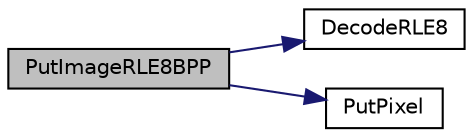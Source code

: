 digraph "PutImageRLE8BPP"
{
  edge [fontname="Helvetica",fontsize="10",labelfontname="Helvetica",labelfontsize="10"];
  node [fontname="Helvetica",fontsize="10",shape=record];
  rankdir="LR";
  Node1 [label="PutImageRLE8BPP",height=0.2,width=0.4,color="black", fillcolor="grey75", style="filled", fontcolor="black"];
  Node1 -> Node2 [color="midnightblue",fontsize="10",style="solid",fontname="Helvetica"];
  Node2 [label="DecodeRLE8",height=0.2,width=0.4,color="black", fillcolor="white", style="filled",URL="$_primitive_8c.html#acfe74d296794ccb5f0645944749cc581"];
  Node1 -> Node3 [color="midnightblue",fontsize="10",style="solid",fontname="Helvetica"];
  Node3 [label="PutPixel",height=0.2,width=0.4,color="black", fillcolor="white", style="filled",URL="$_custom_display_driver_8c.html#a6cfa4c1d70b95212032ceea31f84406b"];
}
